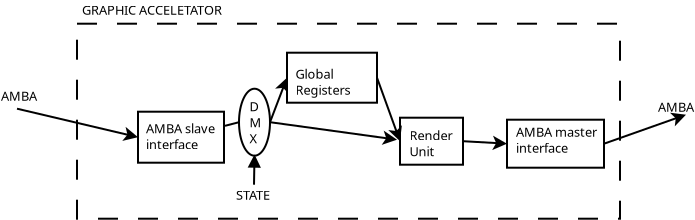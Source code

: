 <?xml version="1.0" encoding="UTF-8"?>
<dia:diagram xmlns:dia="http://www.lysator.liu.se/~alla/dia/">
  <dia:layer name="Фон" visible="true" active="true">
    <dia:group>
      <dia:object type="Standard - Box" version="0" id="O0">
        <dia:attribute name="obj_pos">
          <dia:point val="9.9,2.55"/>
        </dia:attribute>
        <dia:attribute name="obj_bb">
          <dia:rectangle val="9.85,2.5;37.1,12.35"/>
        </dia:attribute>
        <dia:attribute name="elem_corner">
          <dia:point val="9.9,2.55"/>
        </dia:attribute>
        <dia:attribute name="elem_width">
          <dia:real val="27.15"/>
        </dia:attribute>
        <dia:attribute name="elem_height">
          <dia:real val="9.75"/>
        </dia:attribute>
        <dia:attribute name="border_width">
          <dia:real val="0.1"/>
        </dia:attribute>
        <dia:attribute name="show_background">
          <dia:boolean val="false"/>
        </dia:attribute>
        <dia:attribute name="line_style">
          <dia:enum val="1"/>
        </dia:attribute>
      </dia:object>
      <dia:object type="Standard - Box" version="0" id="O1">
        <dia:attribute name="obj_pos">
          <dia:point val="12.95,6.95"/>
        </dia:attribute>
        <dia:attribute name="obj_bb">
          <dia:rectangle val="12.9,6.9;17.3,9.55"/>
        </dia:attribute>
        <dia:attribute name="elem_corner">
          <dia:point val="12.95,6.95"/>
        </dia:attribute>
        <dia:attribute name="elem_width">
          <dia:real val="4.3"/>
        </dia:attribute>
        <dia:attribute name="elem_height">
          <dia:real val="2.55"/>
        </dia:attribute>
        <dia:attribute name="border_width">
          <dia:real val="0.1"/>
        </dia:attribute>
        <dia:attribute name="show_background">
          <dia:boolean val="true"/>
        </dia:attribute>
      </dia:object>
      <dia:object type="Standard - Text" version="1" id="O2">
        <dia:attribute name="obj_pos">
          <dia:point val="13.35,8.025"/>
        </dia:attribute>
        <dia:attribute name="obj_bb">
          <dia:rectangle val="13.35,7.385;16.615,8.957"/>
        </dia:attribute>
        <dia:attribute name="text">
          <dia:composite type="text">
            <dia:attribute name="string">
              <dia:string>#AMBA slave
interface#</dia:string>
            </dia:attribute>
            <dia:attribute name="font">
              <dia:font family="sans" style="0" name="Helvetica"/>
            </dia:attribute>
            <dia:attribute name="height">
              <dia:real val="0.8"/>
            </dia:attribute>
            <dia:attribute name="pos">
              <dia:point val="13.35,8.025"/>
            </dia:attribute>
            <dia:attribute name="color">
              <dia:color val="#000000"/>
            </dia:attribute>
            <dia:attribute name="alignment">
              <dia:enum val="0"/>
            </dia:attribute>
          </dia:composite>
        </dia:attribute>
        <dia:attribute name="valign">
          <dia:enum val="3"/>
        </dia:attribute>
      </dia:object>
      <dia:object type="Standard - Box" version="0" id="O3">
        <dia:attribute name="obj_pos">
          <dia:point val="26.05,7.25"/>
        </dia:attribute>
        <dia:attribute name="obj_bb">
          <dia:rectangle val="26,7.2;29.25,9.65"/>
        </dia:attribute>
        <dia:attribute name="elem_corner">
          <dia:point val="26.05,7.25"/>
        </dia:attribute>
        <dia:attribute name="elem_width">
          <dia:real val="3.15"/>
        </dia:attribute>
        <dia:attribute name="elem_height">
          <dia:real val="2.35"/>
        </dia:attribute>
        <dia:attribute name="show_background">
          <dia:boolean val="true"/>
        </dia:attribute>
      </dia:object>
      <dia:object type="Standard - Text" version="1" id="O4">
        <dia:attribute name="obj_pos">
          <dia:point val="26.525,8.375"/>
        </dia:attribute>
        <dia:attribute name="obj_bb">
          <dia:rectangle val="26.525,7.735;28.54,9.307"/>
        </dia:attribute>
        <dia:attribute name="text">
          <dia:composite type="text">
            <dia:attribute name="string">
              <dia:string>#Render
Unit#</dia:string>
            </dia:attribute>
            <dia:attribute name="font">
              <dia:font family="sans" style="0" name="Helvetica"/>
            </dia:attribute>
            <dia:attribute name="height">
              <dia:real val="0.8"/>
            </dia:attribute>
            <dia:attribute name="pos">
              <dia:point val="26.525,8.375"/>
            </dia:attribute>
            <dia:attribute name="color">
              <dia:color val="#000000"/>
            </dia:attribute>
            <dia:attribute name="alignment">
              <dia:enum val="0"/>
            </dia:attribute>
          </dia:composite>
        </dia:attribute>
        <dia:attribute name="valign">
          <dia:enum val="3"/>
        </dia:attribute>
      </dia:object>
      <dia:object type="Standard - Box" version="0" id="O5">
        <dia:attribute name="obj_pos">
          <dia:point val="31.4,7.35"/>
        </dia:attribute>
        <dia:attribute name="obj_bb">
          <dia:rectangle val="31.35,7.3;36.3,9.8"/>
        </dia:attribute>
        <dia:attribute name="elem_corner">
          <dia:point val="31.4,7.35"/>
        </dia:attribute>
        <dia:attribute name="elem_width">
          <dia:real val="4.85"/>
        </dia:attribute>
        <dia:attribute name="elem_height">
          <dia:real val="2.4"/>
        </dia:attribute>
        <dia:attribute name="show_background">
          <dia:boolean val="true"/>
        </dia:attribute>
      </dia:object>
      <dia:object type="Standard - Text" version="1" id="O6">
        <dia:attribute name="obj_pos">
          <dia:point val="31.85,8.2"/>
        </dia:attribute>
        <dia:attribute name="obj_bb">
          <dia:rectangle val="31.85,7.56;35.63,9.133"/>
        </dia:attribute>
        <dia:attribute name="text">
          <dia:composite type="text">
            <dia:attribute name="string">
              <dia:string>#AMBA master
interface#</dia:string>
            </dia:attribute>
            <dia:attribute name="font">
              <dia:font family="sans" style="0" name="Helvetica"/>
            </dia:attribute>
            <dia:attribute name="height">
              <dia:real val="0.8"/>
            </dia:attribute>
            <dia:attribute name="pos">
              <dia:point val="31.85,8.2"/>
            </dia:attribute>
            <dia:attribute name="color">
              <dia:color val="#000000"/>
            </dia:attribute>
            <dia:attribute name="alignment">
              <dia:enum val="0"/>
            </dia:attribute>
          </dia:composite>
        </dia:attribute>
        <dia:attribute name="valign">
          <dia:enum val="3"/>
        </dia:attribute>
      </dia:object>
      <dia:object type="Standard - Line" version="0" id="O7">
        <dia:attribute name="obj_pos">
          <dia:point val="19.55,7.475"/>
        </dia:attribute>
        <dia:attribute name="obj_bb">
          <dia:rectangle val="19.485,5.146;20.526,7.54"/>
        </dia:attribute>
        <dia:attribute name="conn_endpoints">
          <dia:point val="19.55,7.475"/>
          <dia:point val="20.4,5.25"/>
        </dia:attribute>
        <dia:attribute name="numcp">
          <dia:int val="1"/>
        </dia:attribute>
        <dia:attribute name="end_arrow">
          <dia:enum val="22"/>
        </dia:attribute>
        <dia:attribute name="end_arrow_length">
          <dia:real val="0.5"/>
        </dia:attribute>
        <dia:attribute name="end_arrow_width">
          <dia:real val="0.5"/>
        </dia:attribute>
      </dia:object>
      <dia:object type="Standard - Line" version="0" id="O8">
        <dia:attribute name="obj_pos">
          <dia:point val="6.9,6.8"/>
        </dia:attribute>
        <dia:attribute name="obj_bb">
          <dia:rectangle val="6.84,6.74;13.059,8.437"/>
        </dia:attribute>
        <dia:attribute name="conn_endpoints">
          <dia:point val="6.9,6.8"/>
          <dia:point val="12.95,8.225"/>
        </dia:attribute>
        <dia:attribute name="numcp">
          <dia:int val="1"/>
        </dia:attribute>
        <dia:attribute name="end_arrow">
          <dia:enum val="22"/>
        </dia:attribute>
        <dia:attribute name="end_arrow_length">
          <dia:real val="0.5"/>
        </dia:attribute>
        <dia:attribute name="end_arrow_width">
          <dia:real val="0.5"/>
        </dia:attribute>
      </dia:object>
      <dia:object type="Standard - Text" version="1" id="O9">
        <dia:attribute name="obj_pos">
          <dia:point val="6.1,6.4"/>
        </dia:attribute>
        <dia:attribute name="obj_bb">
          <dia:rectangle val="6.1,5.741;7.764,6.571"/>
        </dia:attribute>
        <dia:attribute name="text">
          <dia:composite type="text">
            <dia:attribute name="string">
              <dia:string>#AMBA#</dia:string>
            </dia:attribute>
            <dia:attribute name="font">
              <dia:font family="sans" style="0" name="Helvetica"/>
            </dia:attribute>
            <dia:attribute name="height">
              <dia:real val="0.8"/>
            </dia:attribute>
            <dia:attribute name="pos">
              <dia:point val="6.1,6.4"/>
            </dia:attribute>
            <dia:attribute name="color">
              <dia:color val="#000000"/>
            </dia:attribute>
            <dia:attribute name="alignment">
              <dia:enum val="0"/>
            </dia:attribute>
          </dia:composite>
        </dia:attribute>
        <dia:attribute name="valign">
          <dia:enum val="3"/>
        </dia:attribute>
      </dia:object>
      <dia:object type="Standard - Line" version="0" id="O10">
        <dia:attribute name="obj_pos">
          <dia:point val="24.9,5.25"/>
        </dia:attribute>
        <dia:attribute name="obj_bb">
          <dia:rectangle val="24.836,5.186;26.186,8.53"/>
        </dia:attribute>
        <dia:attribute name="conn_endpoints">
          <dia:point val="24.9,5.25"/>
          <dia:point val="26.05,8.425"/>
        </dia:attribute>
        <dia:attribute name="numcp">
          <dia:int val="1"/>
        </dia:attribute>
        <dia:attribute name="end_arrow">
          <dia:enum val="22"/>
        </dia:attribute>
        <dia:attribute name="end_arrow_length">
          <dia:real val="0.5"/>
        </dia:attribute>
        <dia:attribute name="end_arrow_width">
          <dia:real val="0.5"/>
        </dia:attribute>
      </dia:object>
      <dia:object type="Standard - Line" version="0" id="O11">
        <dia:attribute name="obj_pos">
          <dia:point val="29.2,8.425"/>
        </dia:attribute>
        <dia:attribute name="obj_bb">
          <dia:rectangle val="29.147,8.154;31.512,8.877"/>
        </dia:attribute>
        <dia:attribute name="conn_endpoints">
          <dia:point val="29.2,8.425"/>
          <dia:point val="31.4,8.55"/>
        </dia:attribute>
        <dia:attribute name="numcp">
          <dia:int val="1"/>
        </dia:attribute>
        <dia:attribute name="end_arrow">
          <dia:enum val="22"/>
        </dia:attribute>
        <dia:attribute name="end_arrow_length">
          <dia:real val="0.5"/>
        </dia:attribute>
        <dia:attribute name="end_arrow_width">
          <dia:real val="0.5"/>
        </dia:attribute>
      </dia:object>
      <dia:object type="Standard - Line" version="0" id="O12">
        <dia:attribute name="obj_pos">
          <dia:point val="36.25,8.55"/>
        </dia:attribute>
        <dia:attribute name="obj_bb">
          <dia:rectangle val="36.186,6.96;40.455,8.614"/>
        </dia:attribute>
        <dia:attribute name="conn_endpoints">
          <dia:point val="36.25,8.55"/>
          <dia:point val="40.35,7.1"/>
        </dia:attribute>
        <dia:attribute name="numcp">
          <dia:int val="1"/>
        </dia:attribute>
        <dia:attribute name="end_arrow">
          <dia:enum val="22"/>
        </dia:attribute>
        <dia:attribute name="end_arrow_length">
          <dia:real val="0.5"/>
        </dia:attribute>
        <dia:attribute name="end_arrow_width">
          <dia:real val="0.5"/>
        </dia:attribute>
      </dia:object>
      <dia:object type="Standard - Text" version="1" id="O13">
        <dia:attribute name="obj_pos">
          <dia:point val="38.95,6.95"/>
        </dia:attribute>
        <dia:attribute name="obj_bb">
          <dia:rectangle val="38.95,6.291;40.614,7.121"/>
        </dia:attribute>
        <dia:attribute name="text">
          <dia:composite type="text">
            <dia:attribute name="string">
              <dia:string>#AMBA#</dia:string>
            </dia:attribute>
            <dia:attribute name="font">
              <dia:font family="sans" style="0" name="Helvetica"/>
            </dia:attribute>
            <dia:attribute name="height">
              <dia:real val="0.8"/>
            </dia:attribute>
            <dia:attribute name="pos">
              <dia:point val="38.95,6.95"/>
            </dia:attribute>
            <dia:attribute name="color">
              <dia:color val="#000000"/>
            </dia:attribute>
            <dia:attribute name="alignment">
              <dia:enum val="0"/>
            </dia:attribute>
          </dia:composite>
        </dia:attribute>
        <dia:attribute name="valign">
          <dia:enum val="3"/>
        </dia:attribute>
      </dia:object>
      <dia:object type="Standard - Text" version="1" id="O14">
        <dia:attribute name="obj_pos">
          <dia:point val="10.15,2.1"/>
        </dia:attribute>
        <dia:attribute name="obj_bb">
          <dia:rectangle val="10.15,1.46;17.148,2.232"/>
        </dia:attribute>
        <dia:attribute name="text">
          <dia:composite type="text">
            <dia:attribute name="string">
              <dia:string>#GRAPHIC ACCELETATOR#</dia:string>
            </dia:attribute>
            <dia:attribute name="font">
              <dia:font family="sans" style="0" name="Helvetica"/>
            </dia:attribute>
            <dia:attribute name="height">
              <dia:real val="0.8"/>
            </dia:attribute>
            <dia:attribute name="pos">
              <dia:point val="10.15,2.1"/>
            </dia:attribute>
            <dia:attribute name="color">
              <dia:color val="#000000"/>
            </dia:attribute>
            <dia:attribute name="alignment">
              <dia:enum val="0"/>
            </dia:attribute>
          </dia:composite>
        </dia:attribute>
        <dia:attribute name="valign">
          <dia:enum val="3"/>
        </dia:attribute>
      </dia:object>
      <dia:group>
        <dia:object type="Standard - Box" version="0" id="O15">
          <dia:attribute name="obj_pos">
            <dia:point val="20.4,4"/>
          </dia:attribute>
          <dia:attribute name="obj_bb">
            <dia:rectangle val="20.35,3.95;24.95,6.55"/>
          </dia:attribute>
          <dia:attribute name="elem_corner">
            <dia:point val="20.4,4"/>
          </dia:attribute>
          <dia:attribute name="elem_width">
            <dia:real val="4.5"/>
          </dia:attribute>
          <dia:attribute name="elem_height">
            <dia:real val="2.5"/>
          </dia:attribute>
          <dia:attribute name="show_background">
            <dia:boolean val="true"/>
          </dia:attribute>
        </dia:object>
        <dia:object type="Standard - Text" version="1" id="O16">
          <dia:attribute name="obj_pos">
            <dia:point val="20.825,5.3"/>
          </dia:attribute>
          <dia:attribute name="obj_bb">
            <dia:rectangle val="20.825,4.66;23.415,6.232"/>
          </dia:attribute>
          <dia:attribute name="text">
            <dia:composite type="text">
              <dia:attribute name="string">
                <dia:string>#Global
Registers#</dia:string>
              </dia:attribute>
              <dia:attribute name="font">
                <dia:font family="sans" style="0" name="Helvetica"/>
              </dia:attribute>
              <dia:attribute name="height">
                <dia:real val="0.8"/>
              </dia:attribute>
              <dia:attribute name="pos">
                <dia:point val="20.825,5.3"/>
              </dia:attribute>
              <dia:attribute name="color">
                <dia:color val="#000000"/>
              </dia:attribute>
              <dia:attribute name="alignment">
                <dia:enum val="0"/>
              </dia:attribute>
            </dia:composite>
          </dia:attribute>
          <dia:attribute name="valign">
            <dia:enum val="3"/>
          </dia:attribute>
        </dia:object>
      </dia:group>
      <dia:object type="Standard - Line" version="0" id="O17">
        <dia:attribute name="obj_pos">
          <dia:point val="17.299,7.656"/>
        </dia:attribute>
        <dia:attribute name="obj_bb">
          <dia:rectangle val="17.238,7.414;18.061,7.717"/>
        </dia:attribute>
        <dia:attribute name="conn_endpoints">
          <dia:point val="17.299,7.656"/>
          <dia:point val="18,7.475"/>
        </dia:attribute>
        <dia:attribute name="numcp">
          <dia:int val="1"/>
        </dia:attribute>
        <dia:connections>
          <dia:connection handle="0" to="O1" connection="8"/>
        </dia:connections>
      </dia:object>
      <dia:group>
        <dia:object type="Standard - Line" version="0" id="O18">
          <dia:attribute name="obj_pos">
            <dia:point val="19.55,7.475"/>
          </dia:attribute>
          <dia:attribute name="obj_bb">
            <dia:rectangle val="19.494,7.419;26.011,8.625"/>
          </dia:attribute>
          <dia:attribute name="conn_endpoints">
            <dia:point val="19.55,7.475"/>
            <dia:point val="25.9,8.35"/>
          </dia:attribute>
          <dia:attribute name="numcp">
            <dia:int val="1"/>
          </dia:attribute>
          <dia:attribute name="end_arrow">
            <dia:enum val="22"/>
          </dia:attribute>
          <dia:attribute name="end_arrow_length">
            <dia:real val="0.5"/>
          </dia:attribute>
          <dia:attribute name="end_arrow_width">
            <dia:real val="0.5"/>
          </dia:attribute>
        </dia:object>
        <dia:group>
          <dia:object type="Standard - Ellipse" version="0" id="O19">
            <dia:attribute name="obj_pos">
              <dia:point val="18,5.8"/>
            </dia:attribute>
            <dia:attribute name="obj_bb">
              <dia:rectangle val="17.95,5.75;19.6,9.2"/>
            </dia:attribute>
            <dia:attribute name="elem_corner">
              <dia:point val="18,5.8"/>
            </dia:attribute>
            <dia:attribute name="elem_width">
              <dia:real val="1.55"/>
            </dia:attribute>
            <dia:attribute name="elem_height">
              <dia:real val="3.35"/>
            </dia:attribute>
          </dia:object>
          <dia:object type="Standard - Text" version="1" id="O20">
            <dia:attribute name="obj_pos">
              <dia:point val="18.525,6.925"/>
            </dia:attribute>
            <dia:attribute name="obj_bb">
              <dia:rectangle val="18.525,6.285;19.017,8.658"/>
            </dia:attribute>
            <dia:attribute name="text">
              <dia:composite type="text">
                <dia:attribute name="string">
                  <dia:string>#D
M
X#</dia:string>
                </dia:attribute>
                <dia:attribute name="font">
                  <dia:font family="sans" style="0" name="Helvetica"/>
                </dia:attribute>
                <dia:attribute name="height">
                  <dia:real val="0.8"/>
                </dia:attribute>
                <dia:attribute name="pos">
                  <dia:point val="18.525,6.925"/>
                </dia:attribute>
                <dia:attribute name="color">
                  <dia:color val="#000000"/>
                </dia:attribute>
                <dia:attribute name="alignment">
                  <dia:enum val="0"/>
                </dia:attribute>
              </dia:composite>
            </dia:attribute>
            <dia:attribute name="valign">
              <dia:enum val="3"/>
            </dia:attribute>
          </dia:object>
        </dia:group>
        <dia:object type="Standard - Line" version="0" id="O21">
          <dia:attribute name="obj_pos">
            <dia:point val="18.75,10.6"/>
          </dia:attribute>
          <dia:attribute name="obj_bb">
            <dia:rectangle val="18.435,9.038;19.096,10.651"/>
          </dia:attribute>
          <dia:attribute name="conn_endpoints">
            <dia:point val="18.75,10.6"/>
            <dia:point val="18.775,9.15"/>
          </dia:attribute>
          <dia:attribute name="numcp">
            <dia:int val="1"/>
          </dia:attribute>
          <dia:attribute name="end_arrow">
            <dia:enum val="3"/>
          </dia:attribute>
          <dia:attribute name="end_arrow_length">
            <dia:real val="0.5"/>
          </dia:attribute>
          <dia:attribute name="end_arrow_width">
            <dia:real val="0.5"/>
          </dia:attribute>
        </dia:object>
        <dia:object type="Standard - Text" version="1" id="O22">
          <dia:attribute name="obj_pos">
            <dia:point val="17.85,11.35"/>
          </dia:attribute>
          <dia:attribute name="obj_bb">
            <dia:rectangle val="17.85,10.71;19.703,11.482"/>
          </dia:attribute>
          <dia:attribute name="text">
            <dia:composite type="text">
              <dia:attribute name="string">
                <dia:string>#STATE#</dia:string>
              </dia:attribute>
              <dia:attribute name="font">
                <dia:font family="sans" style="0" name="Helvetica"/>
              </dia:attribute>
              <dia:attribute name="height">
                <dia:real val="0.8"/>
              </dia:attribute>
              <dia:attribute name="pos">
                <dia:point val="17.85,11.35"/>
              </dia:attribute>
              <dia:attribute name="color">
                <dia:color val="#000000"/>
              </dia:attribute>
              <dia:attribute name="alignment">
                <dia:enum val="0"/>
              </dia:attribute>
            </dia:composite>
          </dia:attribute>
          <dia:attribute name="valign">
            <dia:enum val="3"/>
          </dia:attribute>
        </dia:object>
      </dia:group>
    </dia:group>
  </dia:layer>
</dia:diagram>
